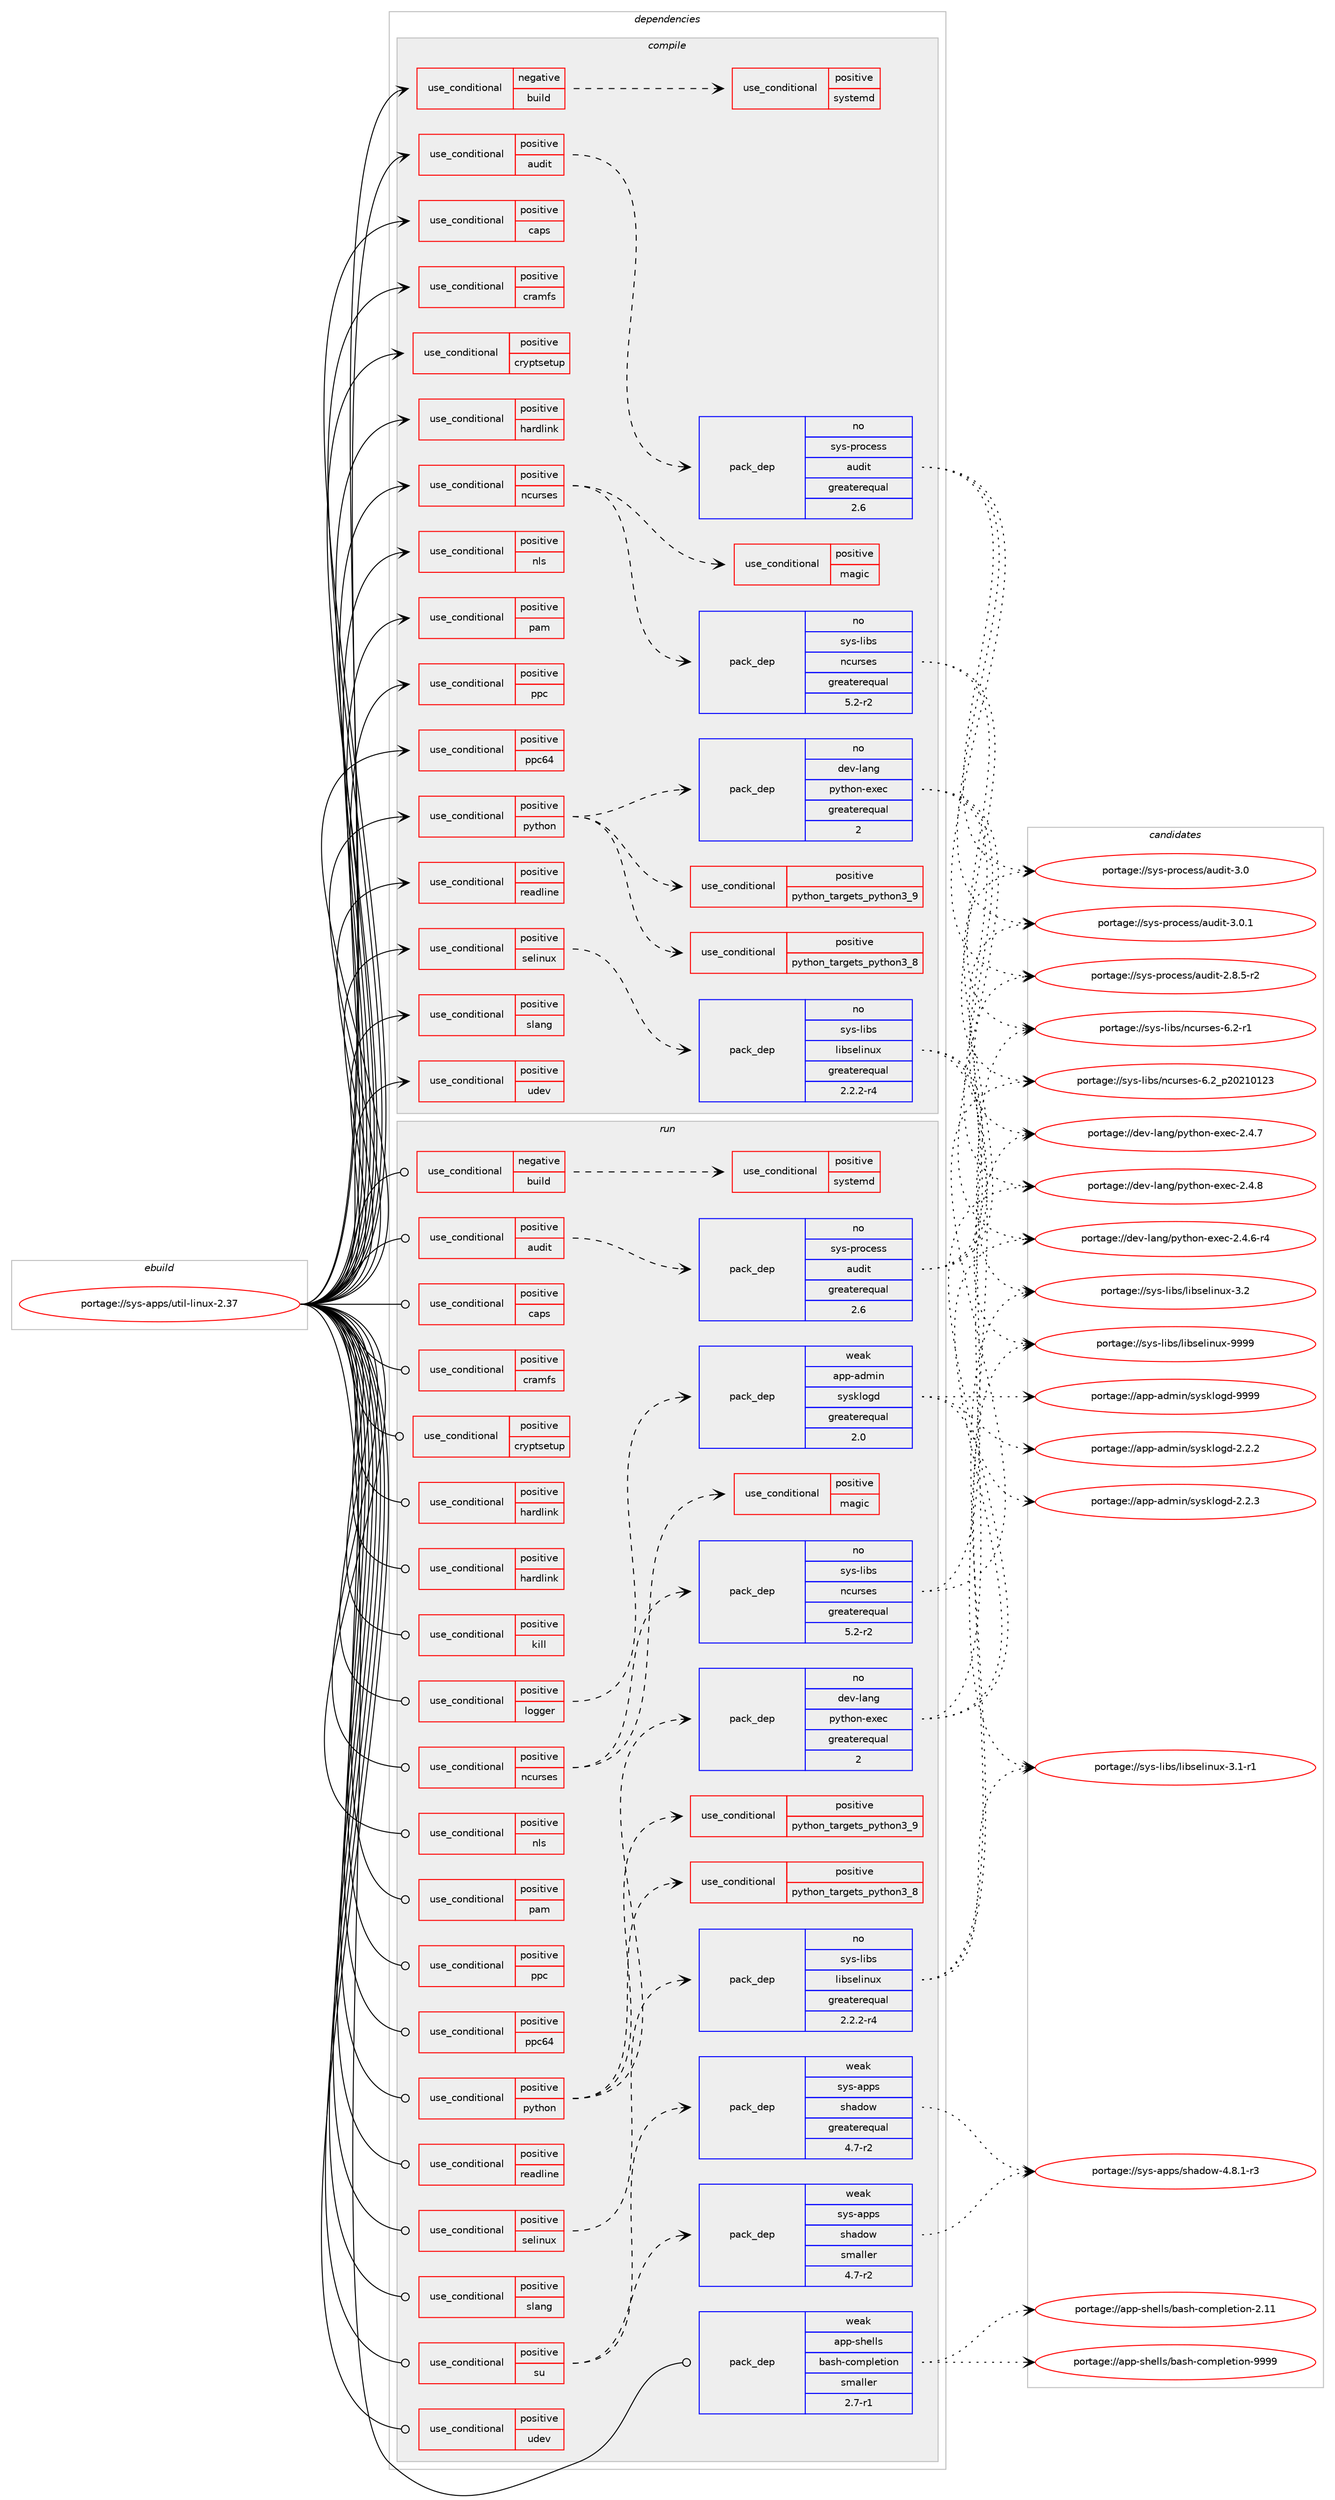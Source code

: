 digraph prolog {

# *************
# Graph options
# *************

newrank=true;
concentrate=true;
compound=true;
graph [rankdir=LR,fontname=Helvetica,fontsize=10,ranksep=1.5];#, ranksep=2.5, nodesep=0.2];
edge  [arrowhead=vee];
node  [fontname=Helvetica,fontsize=10];

# **********
# The ebuild
# **********

subgraph cluster_leftcol {
color=gray;
rank=same;
label=<<i>ebuild</i>>;
id [label="portage://sys-apps/util-linux-2.37", color=red, width=4, href="../sys-apps/util-linux-2.37.svg"];
}

# ****************
# The dependencies
# ****************

subgraph cluster_midcol {
color=gray;
label=<<i>dependencies</i>>;
subgraph cluster_compile {
fillcolor="#eeeeee";
style=filled;
label=<<i>compile</i>>;
subgraph cond157 {
dependency395 [label=<<TABLE BORDER="0" CELLBORDER="1" CELLSPACING="0" CELLPADDING="4"><TR><TD ROWSPAN="3" CELLPADDING="10">use_conditional</TD></TR><TR><TD>negative</TD></TR><TR><TD>build</TD></TR></TABLE>>, shape=none, color=red];
subgraph cond158 {
dependency396 [label=<<TABLE BORDER="0" CELLBORDER="1" CELLSPACING="0" CELLPADDING="4"><TR><TD ROWSPAN="3" CELLPADDING="10">use_conditional</TD></TR><TR><TD>positive</TD></TR><TR><TD>systemd</TD></TR></TABLE>>, shape=none, color=red];
# *** BEGIN UNKNOWN DEPENDENCY TYPE (TODO) ***
# dependency396 -> package_dependency(portage://sys-apps/util-linux-2.37,install,no,sys-apps,systemd,none,[,,],[],[])
# *** END UNKNOWN DEPENDENCY TYPE (TODO) ***

}
dependency395:e -> dependency396:w [weight=20,style="dashed",arrowhead="vee"];
}
id:e -> dependency395:w [weight=20,style="solid",arrowhead="vee"];
subgraph cond159 {
dependency397 [label=<<TABLE BORDER="0" CELLBORDER="1" CELLSPACING="0" CELLPADDING="4"><TR><TD ROWSPAN="3" CELLPADDING="10">use_conditional</TD></TR><TR><TD>positive</TD></TR><TR><TD>audit</TD></TR></TABLE>>, shape=none, color=red];
subgraph pack237 {
dependency398 [label=<<TABLE BORDER="0" CELLBORDER="1" CELLSPACING="0" CELLPADDING="4" WIDTH="220"><TR><TD ROWSPAN="6" CELLPADDING="30">pack_dep</TD></TR><TR><TD WIDTH="110">no</TD></TR><TR><TD>sys-process</TD></TR><TR><TD>audit</TD></TR><TR><TD>greaterequal</TD></TR><TR><TD>2.6</TD></TR></TABLE>>, shape=none, color=blue];
}
dependency397:e -> dependency398:w [weight=20,style="dashed",arrowhead="vee"];
}
id:e -> dependency397:w [weight=20,style="solid",arrowhead="vee"];
subgraph cond160 {
dependency399 [label=<<TABLE BORDER="0" CELLBORDER="1" CELLSPACING="0" CELLPADDING="4"><TR><TD ROWSPAN="3" CELLPADDING="10">use_conditional</TD></TR><TR><TD>positive</TD></TR><TR><TD>caps</TD></TR></TABLE>>, shape=none, color=red];
# *** BEGIN UNKNOWN DEPENDENCY TYPE (TODO) ***
# dependency399 -> package_dependency(portage://sys-apps/util-linux-2.37,install,no,sys-libs,libcap-ng,none,[,,],[],[])
# *** END UNKNOWN DEPENDENCY TYPE (TODO) ***

}
id:e -> dependency399:w [weight=20,style="solid",arrowhead="vee"];
subgraph cond161 {
dependency400 [label=<<TABLE BORDER="0" CELLBORDER="1" CELLSPACING="0" CELLPADDING="4"><TR><TD ROWSPAN="3" CELLPADDING="10">use_conditional</TD></TR><TR><TD>positive</TD></TR><TR><TD>cramfs</TD></TR></TABLE>>, shape=none, color=red];
# *** BEGIN UNKNOWN DEPENDENCY TYPE (TODO) ***
# dependency400 -> package_dependency(portage://sys-apps/util-linux-2.37,install,no,sys-libs,zlib,none,[,,],any_same_slot,[])
# *** END UNKNOWN DEPENDENCY TYPE (TODO) ***

}
id:e -> dependency400:w [weight=20,style="solid",arrowhead="vee"];
subgraph cond162 {
dependency401 [label=<<TABLE BORDER="0" CELLBORDER="1" CELLSPACING="0" CELLPADDING="4"><TR><TD ROWSPAN="3" CELLPADDING="10">use_conditional</TD></TR><TR><TD>positive</TD></TR><TR><TD>cryptsetup</TD></TR></TABLE>>, shape=none, color=red];
# *** BEGIN UNKNOWN DEPENDENCY TYPE (TODO) ***
# dependency401 -> package_dependency(portage://sys-apps/util-linux-2.37,install,no,sys-fs,cryptsetup,none,[,,],[],[])
# *** END UNKNOWN DEPENDENCY TYPE (TODO) ***

}
id:e -> dependency401:w [weight=20,style="solid",arrowhead="vee"];
subgraph cond163 {
dependency402 [label=<<TABLE BORDER="0" CELLBORDER="1" CELLSPACING="0" CELLPADDING="4"><TR><TD ROWSPAN="3" CELLPADDING="10">use_conditional</TD></TR><TR><TD>positive</TD></TR><TR><TD>hardlink</TD></TR></TABLE>>, shape=none, color=red];
# *** BEGIN UNKNOWN DEPENDENCY TYPE (TODO) ***
# dependency402 -> package_dependency(portage://sys-apps/util-linux-2.37,install,no,dev-libs,libpcre2,none,[,,],any_same_slot,[])
# *** END UNKNOWN DEPENDENCY TYPE (TODO) ***

}
id:e -> dependency402:w [weight=20,style="solid",arrowhead="vee"];
subgraph cond164 {
dependency403 [label=<<TABLE BORDER="0" CELLBORDER="1" CELLSPACING="0" CELLPADDING="4"><TR><TD ROWSPAN="3" CELLPADDING="10">use_conditional</TD></TR><TR><TD>positive</TD></TR><TR><TD>ncurses</TD></TR></TABLE>>, shape=none, color=red];
subgraph pack238 {
dependency404 [label=<<TABLE BORDER="0" CELLBORDER="1" CELLSPACING="0" CELLPADDING="4" WIDTH="220"><TR><TD ROWSPAN="6" CELLPADDING="30">pack_dep</TD></TR><TR><TD WIDTH="110">no</TD></TR><TR><TD>sys-libs</TD></TR><TR><TD>ncurses</TD></TR><TR><TD>greaterequal</TD></TR><TR><TD>5.2-r2</TD></TR></TABLE>>, shape=none, color=blue];
}
dependency403:e -> dependency404:w [weight=20,style="dashed",arrowhead="vee"];
subgraph cond165 {
dependency405 [label=<<TABLE BORDER="0" CELLBORDER="1" CELLSPACING="0" CELLPADDING="4"><TR><TD ROWSPAN="3" CELLPADDING="10">use_conditional</TD></TR><TR><TD>positive</TD></TR><TR><TD>magic</TD></TR></TABLE>>, shape=none, color=red];
# *** BEGIN UNKNOWN DEPENDENCY TYPE (TODO) ***
# dependency405 -> package_dependency(portage://sys-apps/util-linux-2.37,install,no,sys-apps,file,none,[,,],[slot(0),equal],[])
# *** END UNKNOWN DEPENDENCY TYPE (TODO) ***

}
dependency403:e -> dependency405:w [weight=20,style="dashed",arrowhead="vee"];
}
id:e -> dependency403:w [weight=20,style="solid",arrowhead="vee"];
subgraph cond166 {
dependency406 [label=<<TABLE BORDER="0" CELLBORDER="1" CELLSPACING="0" CELLPADDING="4"><TR><TD ROWSPAN="3" CELLPADDING="10">use_conditional</TD></TR><TR><TD>positive</TD></TR><TR><TD>nls</TD></TR></TABLE>>, shape=none, color=red];
# *** BEGIN UNKNOWN DEPENDENCY TYPE (TODO) ***
# dependency406 -> package_dependency(portage://sys-apps/util-linux-2.37,install,no,virtual,libintl,none,[,,],[],[use(optenable(abi_x86_32),negative),use(optenable(abi_x86_64),negative),use(optenable(abi_x86_x32),negative),use(optenable(abi_mips_n32),negative),use(optenable(abi_mips_n64),negative),use(optenable(abi_mips_o32),negative),use(optenable(abi_s390_32),negative),use(optenable(abi_s390_64),negative)])
# *** END UNKNOWN DEPENDENCY TYPE (TODO) ***

}
id:e -> dependency406:w [weight=20,style="solid",arrowhead="vee"];
subgraph cond167 {
dependency407 [label=<<TABLE BORDER="0" CELLBORDER="1" CELLSPACING="0" CELLPADDING="4"><TR><TD ROWSPAN="3" CELLPADDING="10">use_conditional</TD></TR><TR><TD>positive</TD></TR><TR><TD>pam</TD></TR></TABLE>>, shape=none, color=red];
# *** BEGIN UNKNOWN DEPENDENCY TYPE (TODO) ***
# dependency407 -> package_dependency(portage://sys-apps/util-linux-2.37,install,no,sys-libs,pam,none,[,,],[],[])
# *** END UNKNOWN DEPENDENCY TYPE (TODO) ***

}
id:e -> dependency407:w [weight=20,style="solid",arrowhead="vee"];
subgraph cond168 {
dependency408 [label=<<TABLE BORDER="0" CELLBORDER="1" CELLSPACING="0" CELLPADDING="4"><TR><TD ROWSPAN="3" CELLPADDING="10">use_conditional</TD></TR><TR><TD>positive</TD></TR><TR><TD>ppc</TD></TR></TABLE>>, shape=none, color=red];
# *** BEGIN UNKNOWN DEPENDENCY TYPE (TODO) ***
# dependency408 -> package_dependency(portage://sys-apps/util-linux-2.37,install,no,sys-libs,librtas,none,[,,],[],[])
# *** END UNKNOWN DEPENDENCY TYPE (TODO) ***

}
id:e -> dependency408:w [weight=20,style="solid",arrowhead="vee"];
subgraph cond169 {
dependency409 [label=<<TABLE BORDER="0" CELLBORDER="1" CELLSPACING="0" CELLPADDING="4"><TR><TD ROWSPAN="3" CELLPADDING="10">use_conditional</TD></TR><TR><TD>positive</TD></TR><TR><TD>ppc64</TD></TR></TABLE>>, shape=none, color=red];
# *** BEGIN UNKNOWN DEPENDENCY TYPE (TODO) ***
# dependency409 -> package_dependency(portage://sys-apps/util-linux-2.37,install,no,sys-libs,librtas,none,[,,],[],[])
# *** END UNKNOWN DEPENDENCY TYPE (TODO) ***

}
id:e -> dependency409:w [weight=20,style="solid",arrowhead="vee"];
subgraph cond170 {
dependency410 [label=<<TABLE BORDER="0" CELLBORDER="1" CELLSPACING="0" CELLPADDING="4"><TR><TD ROWSPAN="3" CELLPADDING="10">use_conditional</TD></TR><TR><TD>positive</TD></TR><TR><TD>python</TD></TR></TABLE>>, shape=none, color=red];
subgraph cond171 {
dependency411 [label=<<TABLE BORDER="0" CELLBORDER="1" CELLSPACING="0" CELLPADDING="4"><TR><TD ROWSPAN="3" CELLPADDING="10">use_conditional</TD></TR><TR><TD>positive</TD></TR><TR><TD>python_targets_python3_8</TD></TR></TABLE>>, shape=none, color=red];
# *** BEGIN UNKNOWN DEPENDENCY TYPE (TODO) ***
# dependency411 -> package_dependency(portage://sys-apps/util-linux-2.37,install,no,dev-lang,python,none,[,,],[slot(3.8)],[])
# *** END UNKNOWN DEPENDENCY TYPE (TODO) ***

}
dependency410:e -> dependency411:w [weight=20,style="dashed",arrowhead="vee"];
subgraph cond172 {
dependency412 [label=<<TABLE BORDER="0" CELLBORDER="1" CELLSPACING="0" CELLPADDING="4"><TR><TD ROWSPAN="3" CELLPADDING="10">use_conditional</TD></TR><TR><TD>positive</TD></TR><TR><TD>python_targets_python3_9</TD></TR></TABLE>>, shape=none, color=red];
# *** BEGIN UNKNOWN DEPENDENCY TYPE (TODO) ***
# dependency412 -> package_dependency(portage://sys-apps/util-linux-2.37,install,no,dev-lang,python,none,[,,],[slot(3.9)],[])
# *** END UNKNOWN DEPENDENCY TYPE (TODO) ***

}
dependency410:e -> dependency412:w [weight=20,style="dashed",arrowhead="vee"];
subgraph pack239 {
dependency413 [label=<<TABLE BORDER="0" CELLBORDER="1" CELLSPACING="0" CELLPADDING="4" WIDTH="220"><TR><TD ROWSPAN="6" CELLPADDING="30">pack_dep</TD></TR><TR><TD WIDTH="110">no</TD></TR><TR><TD>dev-lang</TD></TR><TR><TD>python-exec</TD></TR><TR><TD>greaterequal</TD></TR><TR><TD>2</TD></TR></TABLE>>, shape=none, color=blue];
}
dependency410:e -> dependency413:w [weight=20,style="dashed",arrowhead="vee"];
}
id:e -> dependency410:w [weight=20,style="solid",arrowhead="vee"];
subgraph cond173 {
dependency414 [label=<<TABLE BORDER="0" CELLBORDER="1" CELLSPACING="0" CELLPADDING="4"><TR><TD ROWSPAN="3" CELLPADDING="10">use_conditional</TD></TR><TR><TD>positive</TD></TR><TR><TD>readline</TD></TR></TABLE>>, shape=none, color=red];
# *** BEGIN UNKNOWN DEPENDENCY TYPE (TODO) ***
# dependency414 -> package_dependency(portage://sys-apps/util-linux-2.37,install,no,sys-libs,readline,none,[,,],[slot(0),equal],[])
# *** END UNKNOWN DEPENDENCY TYPE (TODO) ***

}
id:e -> dependency414:w [weight=20,style="solid",arrowhead="vee"];
subgraph cond174 {
dependency415 [label=<<TABLE BORDER="0" CELLBORDER="1" CELLSPACING="0" CELLPADDING="4"><TR><TD ROWSPAN="3" CELLPADDING="10">use_conditional</TD></TR><TR><TD>positive</TD></TR><TR><TD>selinux</TD></TR></TABLE>>, shape=none, color=red];
subgraph pack240 {
dependency416 [label=<<TABLE BORDER="0" CELLBORDER="1" CELLSPACING="0" CELLPADDING="4" WIDTH="220"><TR><TD ROWSPAN="6" CELLPADDING="30">pack_dep</TD></TR><TR><TD WIDTH="110">no</TD></TR><TR><TD>sys-libs</TD></TR><TR><TD>libselinux</TD></TR><TR><TD>greaterequal</TD></TR><TR><TD>2.2.2-r4</TD></TR></TABLE>>, shape=none, color=blue];
}
dependency415:e -> dependency416:w [weight=20,style="dashed",arrowhead="vee"];
}
id:e -> dependency415:w [weight=20,style="solid",arrowhead="vee"];
subgraph cond175 {
dependency417 [label=<<TABLE BORDER="0" CELLBORDER="1" CELLSPACING="0" CELLPADDING="4"><TR><TD ROWSPAN="3" CELLPADDING="10">use_conditional</TD></TR><TR><TD>positive</TD></TR><TR><TD>slang</TD></TR></TABLE>>, shape=none, color=red];
# *** BEGIN UNKNOWN DEPENDENCY TYPE (TODO) ***
# dependency417 -> package_dependency(portage://sys-apps/util-linux-2.37,install,no,sys-libs,slang,none,[,,],[],[])
# *** END UNKNOWN DEPENDENCY TYPE (TODO) ***

}
id:e -> dependency417:w [weight=20,style="solid",arrowhead="vee"];
subgraph cond176 {
dependency418 [label=<<TABLE BORDER="0" CELLBORDER="1" CELLSPACING="0" CELLPADDING="4"><TR><TD ROWSPAN="3" CELLPADDING="10">use_conditional</TD></TR><TR><TD>positive</TD></TR><TR><TD>udev</TD></TR></TABLE>>, shape=none, color=red];
# *** BEGIN UNKNOWN DEPENDENCY TYPE (TODO) ***
# dependency418 -> package_dependency(portage://sys-apps/util-linux-2.37,install,no,virtual,libudev,none,[,,],any_same_slot,[])
# *** END UNKNOWN DEPENDENCY TYPE (TODO) ***

}
id:e -> dependency418:w [weight=20,style="solid",arrowhead="vee"];
# *** BEGIN UNKNOWN DEPENDENCY TYPE (TODO) ***
# id -> package_dependency(portage://sys-apps/util-linux-2.37,install,no,virtual,libcrypt,none,[,,],any_same_slot,[])
# *** END UNKNOWN DEPENDENCY TYPE (TODO) ***

# *** BEGIN UNKNOWN DEPENDENCY TYPE (TODO) ***
# id -> package_dependency(portage://sys-apps/util-linux-2.37,install,no,virtual,os-headers,none,[,,],[],[])
# *** END UNKNOWN DEPENDENCY TYPE (TODO) ***

}
subgraph cluster_compileandrun {
fillcolor="#eeeeee";
style=filled;
label=<<i>compile and run</i>>;
}
subgraph cluster_run {
fillcolor="#eeeeee";
style=filled;
label=<<i>run</i>>;
subgraph cond177 {
dependency419 [label=<<TABLE BORDER="0" CELLBORDER="1" CELLSPACING="0" CELLPADDING="4"><TR><TD ROWSPAN="3" CELLPADDING="10">use_conditional</TD></TR><TR><TD>negative</TD></TR><TR><TD>build</TD></TR></TABLE>>, shape=none, color=red];
subgraph cond178 {
dependency420 [label=<<TABLE BORDER="0" CELLBORDER="1" CELLSPACING="0" CELLPADDING="4"><TR><TD ROWSPAN="3" CELLPADDING="10">use_conditional</TD></TR><TR><TD>positive</TD></TR><TR><TD>systemd</TD></TR></TABLE>>, shape=none, color=red];
# *** BEGIN UNKNOWN DEPENDENCY TYPE (TODO) ***
# dependency420 -> package_dependency(portage://sys-apps/util-linux-2.37,run,no,sys-apps,systemd,none,[,,],[],[])
# *** END UNKNOWN DEPENDENCY TYPE (TODO) ***

}
dependency419:e -> dependency420:w [weight=20,style="dashed",arrowhead="vee"];
}
id:e -> dependency419:w [weight=20,style="solid",arrowhead="odot"];
subgraph cond179 {
dependency421 [label=<<TABLE BORDER="0" CELLBORDER="1" CELLSPACING="0" CELLPADDING="4"><TR><TD ROWSPAN="3" CELLPADDING="10">use_conditional</TD></TR><TR><TD>positive</TD></TR><TR><TD>audit</TD></TR></TABLE>>, shape=none, color=red];
subgraph pack241 {
dependency422 [label=<<TABLE BORDER="0" CELLBORDER="1" CELLSPACING="0" CELLPADDING="4" WIDTH="220"><TR><TD ROWSPAN="6" CELLPADDING="30">pack_dep</TD></TR><TR><TD WIDTH="110">no</TD></TR><TR><TD>sys-process</TD></TR><TR><TD>audit</TD></TR><TR><TD>greaterequal</TD></TR><TR><TD>2.6</TD></TR></TABLE>>, shape=none, color=blue];
}
dependency421:e -> dependency422:w [weight=20,style="dashed",arrowhead="vee"];
}
id:e -> dependency421:w [weight=20,style="solid",arrowhead="odot"];
subgraph cond180 {
dependency423 [label=<<TABLE BORDER="0" CELLBORDER="1" CELLSPACING="0" CELLPADDING="4"><TR><TD ROWSPAN="3" CELLPADDING="10">use_conditional</TD></TR><TR><TD>positive</TD></TR><TR><TD>caps</TD></TR></TABLE>>, shape=none, color=red];
# *** BEGIN UNKNOWN DEPENDENCY TYPE (TODO) ***
# dependency423 -> package_dependency(portage://sys-apps/util-linux-2.37,run,no,sys-libs,libcap-ng,none,[,,],[],[])
# *** END UNKNOWN DEPENDENCY TYPE (TODO) ***

}
id:e -> dependency423:w [weight=20,style="solid",arrowhead="odot"];
subgraph cond181 {
dependency424 [label=<<TABLE BORDER="0" CELLBORDER="1" CELLSPACING="0" CELLPADDING="4"><TR><TD ROWSPAN="3" CELLPADDING="10">use_conditional</TD></TR><TR><TD>positive</TD></TR><TR><TD>cramfs</TD></TR></TABLE>>, shape=none, color=red];
# *** BEGIN UNKNOWN DEPENDENCY TYPE (TODO) ***
# dependency424 -> package_dependency(portage://sys-apps/util-linux-2.37,run,no,sys-libs,zlib,none,[,,],any_same_slot,[])
# *** END UNKNOWN DEPENDENCY TYPE (TODO) ***

}
id:e -> dependency424:w [weight=20,style="solid",arrowhead="odot"];
subgraph cond182 {
dependency425 [label=<<TABLE BORDER="0" CELLBORDER="1" CELLSPACING="0" CELLPADDING="4"><TR><TD ROWSPAN="3" CELLPADDING="10">use_conditional</TD></TR><TR><TD>positive</TD></TR><TR><TD>cryptsetup</TD></TR></TABLE>>, shape=none, color=red];
# *** BEGIN UNKNOWN DEPENDENCY TYPE (TODO) ***
# dependency425 -> package_dependency(portage://sys-apps/util-linux-2.37,run,no,sys-fs,cryptsetup,none,[,,],[],[])
# *** END UNKNOWN DEPENDENCY TYPE (TODO) ***

}
id:e -> dependency425:w [weight=20,style="solid",arrowhead="odot"];
subgraph cond183 {
dependency426 [label=<<TABLE BORDER="0" CELLBORDER="1" CELLSPACING="0" CELLPADDING="4"><TR><TD ROWSPAN="3" CELLPADDING="10">use_conditional</TD></TR><TR><TD>positive</TD></TR><TR><TD>hardlink</TD></TR></TABLE>>, shape=none, color=red];
# *** BEGIN UNKNOWN DEPENDENCY TYPE (TODO) ***
# dependency426 -> package_dependency(portage://sys-apps/util-linux-2.37,run,no,dev-libs,libpcre2,none,[,,],any_same_slot,[])
# *** END UNKNOWN DEPENDENCY TYPE (TODO) ***

}
id:e -> dependency426:w [weight=20,style="solid",arrowhead="odot"];
subgraph cond184 {
dependency427 [label=<<TABLE BORDER="0" CELLBORDER="1" CELLSPACING="0" CELLPADDING="4"><TR><TD ROWSPAN="3" CELLPADDING="10">use_conditional</TD></TR><TR><TD>positive</TD></TR><TR><TD>hardlink</TD></TR></TABLE>>, shape=none, color=red];
# *** BEGIN UNKNOWN DEPENDENCY TYPE (TODO) ***
# dependency427 -> package_dependency(portage://sys-apps/util-linux-2.37,run,weak,app-arch,hardlink,none,[,,],[],[])
# *** END UNKNOWN DEPENDENCY TYPE (TODO) ***

}
id:e -> dependency427:w [weight=20,style="solid",arrowhead="odot"];
subgraph cond185 {
dependency428 [label=<<TABLE BORDER="0" CELLBORDER="1" CELLSPACING="0" CELLPADDING="4"><TR><TD ROWSPAN="3" CELLPADDING="10">use_conditional</TD></TR><TR><TD>positive</TD></TR><TR><TD>kill</TD></TR></TABLE>>, shape=none, color=red];
# *** BEGIN UNKNOWN DEPENDENCY TYPE (TODO) ***
# dependency428 -> package_dependency(portage://sys-apps/util-linux-2.37,run,weak,sys-apps,coreutils,none,[,,],[],[use(enable(kill),none)])
# *** END UNKNOWN DEPENDENCY TYPE (TODO) ***

# *** BEGIN UNKNOWN DEPENDENCY TYPE (TODO) ***
# dependency428 -> package_dependency(portage://sys-apps/util-linux-2.37,run,weak,sys-process,procps,none,[,,],[],[use(enable(kill),none)])
# *** END UNKNOWN DEPENDENCY TYPE (TODO) ***

}
id:e -> dependency428:w [weight=20,style="solid",arrowhead="odot"];
subgraph cond186 {
dependency429 [label=<<TABLE BORDER="0" CELLBORDER="1" CELLSPACING="0" CELLPADDING="4"><TR><TD ROWSPAN="3" CELLPADDING="10">use_conditional</TD></TR><TR><TD>positive</TD></TR><TR><TD>logger</TD></TR></TABLE>>, shape=none, color=red];
subgraph pack242 {
dependency430 [label=<<TABLE BORDER="0" CELLBORDER="1" CELLSPACING="0" CELLPADDING="4" WIDTH="220"><TR><TD ROWSPAN="6" CELLPADDING="30">pack_dep</TD></TR><TR><TD WIDTH="110">weak</TD></TR><TR><TD>app-admin</TD></TR><TR><TD>sysklogd</TD></TR><TR><TD>greaterequal</TD></TR><TR><TD>2.0</TD></TR></TABLE>>, shape=none, color=blue];
}
dependency429:e -> dependency430:w [weight=20,style="dashed",arrowhead="vee"];
}
id:e -> dependency429:w [weight=20,style="solid",arrowhead="odot"];
subgraph cond187 {
dependency431 [label=<<TABLE BORDER="0" CELLBORDER="1" CELLSPACING="0" CELLPADDING="4"><TR><TD ROWSPAN="3" CELLPADDING="10">use_conditional</TD></TR><TR><TD>positive</TD></TR><TR><TD>ncurses</TD></TR></TABLE>>, shape=none, color=red];
subgraph pack243 {
dependency432 [label=<<TABLE BORDER="0" CELLBORDER="1" CELLSPACING="0" CELLPADDING="4" WIDTH="220"><TR><TD ROWSPAN="6" CELLPADDING="30">pack_dep</TD></TR><TR><TD WIDTH="110">no</TD></TR><TR><TD>sys-libs</TD></TR><TR><TD>ncurses</TD></TR><TR><TD>greaterequal</TD></TR><TR><TD>5.2-r2</TD></TR></TABLE>>, shape=none, color=blue];
}
dependency431:e -> dependency432:w [weight=20,style="dashed",arrowhead="vee"];
subgraph cond188 {
dependency433 [label=<<TABLE BORDER="0" CELLBORDER="1" CELLSPACING="0" CELLPADDING="4"><TR><TD ROWSPAN="3" CELLPADDING="10">use_conditional</TD></TR><TR><TD>positive</TD></TR><TR><TD>magic</TD></TR></TABLE>>, shape=none, color=red];
# *** BEGIN UNKNOWN DEPENDENCY TYPE (TODO) ***
# dependency433 -> package_dependency(portage://sys-apps/util-linux-2.37,run,no,sys-apps,file,none,[,,],[slot(0),equal],[])
# *** END UNKNOWN DEPENDENCY TYPE (TODO) ***

}
dependency431:e -> dependency433:w [weight=20,style="dashed",arrowhead="vee"];
}
id:e -> dependency431:w [weight=20,style="solid",arrowhead="odot"];
subgraph cond189 {
dependency434 [label=<<TABLE BORDER="0" CELLBORDER="1" CELLSPACING="0" CELLPADDING="4"><TR><TD ROWSPAN="3" CELLPADDING="10">use_conditional</TD></TR><TR><TD>positive</TD></TR><TR><TD>nls</TD></TR></TABLE>>, shape=none, color=red];
# *** BEGIN UNKNOWN DEPENDENCY TYPE (TODO) ***
# dependency434 -> package_dependency(portage://sys-apps/util-linux-2.37,run,no,virtual,libintl,none,[,,],[],[use(optenable(abi_x86_32),negative),use(optenable(abi_x86_64),negative),use(optenable(abi_x86_x32),negative),use(optenable(abi_mips_n32),negative),use(optenable(abi_mips_n64),negative),use(optenable(abi_mips_o32),negative),use(optenable(abi_s390_32),negative),use(optenable(abi_s390_64),negative)])
# *** END UNKNOWN DEPENDENCY TYPE (TODO) ***

}
id:e -> dependency434:w [weight=20,style="solid",arrowhead="odot"];
subgraph cond190 {
dependency435 [label=<<TABLE BORDER="0" CELLBORDER="1" CELLSPACING="0" CELLPADDING="4"><TR><TD ROWSPAN="3" CELLPADDING="10">use_conditional</TD></TR><TR><TD>positive</TD></TR><TR><TD>pam</TD></TR></TABLE>>, shape=none, color=red];
# *** BEGIN UNKNOWN DEPENDENCY TYPE (TODO) ***
# dependency435 -> package_dependency(portage://sys-apps/util-linux-2.37,run,no,sys-libs,pam,none,[,,],[],[])
# *** END UNKNOWN DEPENDENCY TYPE (TODO) ***

}
id:e -> dependency435:w [weight=20,style="solid",arrowhead="odot"];
subgraph cond191 {
dependency436 [label=<<TABLE BORDER="0" CELLBORDER="1" CELLSPACING="0" CELLPADDING="4"><TR><TD ROWSPAN="3" CELLPADDING="10">use_conditional</TD></TR><TR><TD>positive</TD></TR><TR><TD>ppc</TD></TR></TABLE>>, shape=none, color=red];
# *** BEGIN UNKNOWN DEPENDENCY TYPE (TODO) ***
# dependency436 -> package_dependency(portage://sys-apps/util-linux-2.37,run,no,sys-libs,librtas,none,[,,],[],[])
# *** END UNKNOWN DEPENDENCY TYPE (TODO) ***

}
id:e -> dependency436:w [weight=20,style="solid",arrowhead="odot"];
subgraph cond192 {
dependency437 [label=<<TABLE BORDER="0" CELLBORDER="1" CELLSPACING="0" CELLPADDING="4"><TR><TD ROWSPAN="3" CELLPADDING="10">use_conditional</TD></TR><TR><TD>positive</TD></TR><TR><TD>ppc64</TD></TR></TABLE>>, shape=none, color=red];
# *** BEGIN UNKNOWN DEPENDENCY TYPE (TODO) ***
# dependency437 -> package_dependency(portage://sys-apps/util-linux-2.37,run,no,sys-libs,librtas,none,[,,],[],[])
# *** END UNKNOWN DEPENDENCY TYPE (TODO) ***

}
id:e -> dependency437:w [weight=20,style="solid",arrowhead="odot"];
subgraph cond193 {
dependency438 [label=<<TABLE BORDER="0" CELLBORDER="1" CELLSPACING="0" CELLPADDING="4"><TR><TD ROWSPAN="3" CELLPADDING="10">use_conditional</TD></TR><TR><TD>positive</TD></TR><TR><TD>python</TD></TR></TABLE>>, shape=none, color=red];
subgraph cond194 {
dependency439 [label=<<TABLE BORDER="0" CELLBORDER="1" CELLSPACING="0" CELLPADDING="4"><TR><TD ROWSPAN="3" CELLPADDING="10">use_conditional</TD></TR><TR><TD>positive</TD></TR><TR><TD>python_targets_python3_8</TD></TR></TABLE>>, shape=none, color=red];
# *** BEGIN UNKNOWN DEPENDENCY TYPE (TODO) ***
# dependency439 -> package_dependency(portage://sys-apps/util-linux-2.37,run,no,dev-lang,python,none,[,,],[slot(3.8)],[])
# *** END UNKNOWN DEPENDENCY TYPE (TODO) ***

}
dependency438:e -> dependency439:w [weight=20,style="dashed",arrowhead="vee"];
subgraph cond195 {
dependency440 [label=<<TABLE BORDER="0" CELLBORDER="1" CELLSPACING="0" CELLPADDING="4"><TR><TD ROWSPAN="3" CELLPADDING="10">use_conditional</TD></TR><TR><TD>positive</TD></TR><TR><TD>python_targets_python3_9</TD></TR></TABLE>>, shape=none, color=red];
# *** BEGIN UNKNOWN DEPENDENCY TYPE (TODO) ***
# dependency440 -> package_dependency(portage://sys-apps/util-linux-2.37,run,no,dev-lang,python,none,[,,],[slot(3.9)],[])
# *** END UNKNOWN DEPENDENCY TYPE (TODO) ***

}
dependency438:e -> dependency440:w [weight=20,style="dashed",arrowhead="vee"];
subgraph pack244 {
dependency441 [label=<<TABLE BORDER="0" CELLBORDER="1" CELLSPACING="0" CELLPADDING="4" WIDTH="220"><TR><TD ROWSPAN="6" CELLPADDING="30">pack_dep</TD></TR><TR><TD WIDTH="110">no</TD></TR><TR><TD>dev-lang</TD></TR><TR><TD>python-exec</TD></TR><TR><TD>greaterequal</TD></TR><TR><TD>2</TD></TR></TABLE>>, shape=none, color=blue];
}
dependency438:e -> dependency441:w [weight=20,style="dashed",arrowhead="vee"];
}
id:e -> dependency438:w [weight=20,style="solid",arrowhead="odot"];
subgraph cond196 {
dependency442 [label=<<TABLE BORDER="0" CELLBORDER="1" CELLSPACING="0" CELLPADDING="4"><TR><TD ROWSPAN="3" CELLPADDING="10">use_conditional</TD></TR><TR><TD>positive</TD></TR><TR><TD>readline</TD></TR></TABLE>>, shape=none, color=red];
# *** BEGIN UNKNOWN DEPENDENCY TYPE (TODO) ***
# dependency442 -> package_dependency(portage://sys-apps/util-linux-2.37,run,no,sys-libs,readline,none,[,,],[slot(0),equal],[])
# *** END UNKNOWN DEPENDENCY TYPE (TODO) ***

}
id:e -> dependency442:w [weight=20,style="solid",arrowhead="odot"];
subgraph cond197 {
dependency443 [label=<<TABLE BORDER="0" CELLBORDER="1" CELLSPACING="0" CELLPADDING="4"><TR><TD ROWSPAN="3" CELLPADDING="10">use_conditional</TD></TR><TR><TD>positive</TD></TR><TR><TD>selinux</TD></TR></TABLE>>, shape=none, color=red];
subgraph pack245 {
dependency444 [label=<<TABLE BORDER="0" CELLBORDER="1" CELLSPACING="0" CELLPADDING="4" WIDTH="220"><TR><TD ROWSPAN="6" CELLPADDING="30">pack_dep</TD></TR><TR><TD WIDTH="110">no</TD></TR><TR><TD>sys-libs</TD></TR><TR><TD>libselinux</TD></TR><TR><TD>greaterequal</TD></TR><TR><TD>2.2.2-r4</TD></TR></TABLE>>, shape=none, color=blue];
}
dependency443:e -> dependency444:w [weight=20,style="dashed",arrowhead="vee"];
}
id:e -> dependency443:w [weight=20,style="solid",arrowhead="odot"];
subgraph cond198 {
dependency445 [label=<<TABLE BORDER="0" CELLBORDER="1" CELLSPACING="0" CELLPADDING="4"><TR><TD ROWSPAN="3" CELLPADDING="10">use_conditional</TD></TR><TR><TD>positive</TD></TR><TR><TD>slang</TD></TR></TABLE>>, shape=none, color=red];
# *** BEGIN UNKNOWN DEPENDENCY TYPE (TODO) ***
# dependency445 -> package_dependency(portage://sys-apps/util-linux-2.37,run,no,sys-libs,slang,none,[,,],[],[])
# *** END UNKNOWN DEPENDENCY TYPE (TODO) ***

}
id:e -> dependency445:w [weight=20,style="solid",arrowhead="odot"];
subgraph cond199 {
dependency446 [label=<<TABLE BORDER="0" CELLBORDER="1" CELLSPACING="0" CELLPADDING="4"><TR><TD ROWSPAN="3" CELLPADDING="10">use_conditional</TD></TR><TR><TD>positive</TD></TR><TR><TD>su</TD></TR></TABLE>>, shape=none, color=red];
subgraph pack246 {
dependency447 [label=<<TABLE BORDER="0" CELLBORDER="1" CELLSPACING="0" CELLPADDING="4" WIDTH="220"><TR><TD ROWSPAN="6" CELLPADDING="30">pack_dep</TD></TR><TR><TD WIDTH="110">weak</TD></TR><TR><TD>sys-apps</TD></TR><TR><TD>shadow</TD></TR><TR><TD>smaller</TD></TR><TR><TD>4.7-r2</TD></TR></TABLE>>, shape=none, color=blue];
}
dependency446:e -> dependency447:w [weight=20,style="dashed",arrowhead="vee"];
subgraph pack247 {
dependency448 [label=<<TABLE BORDER="0" CELLBORDER="1" CELLSPACING="0" CELLPADDING="4" WIDTH="220"><TR><TD ROWSPAN="6" CELLPADDING="30">pack_dep</TD></TR><TR><TD WIDTH="110">weak</TD></TR><TR><TD>sys-apps</TD></TR><TR><TD>shadow</TD></TR><TR><TD>greaterequal</TD></TR><TR><TD>4.7-r2</TD></TR></TABLE>>, shape=none, color=blue];
}
dependency446:e -> dependency448:w [weight=20,style="dashed",arrowhead="vee"];
}
id:e -> dependency446:w [weight=20,style="solid",arrowhead="odot"];
subgraph cond200 {
dependency449 [label=<<TABLE BORDER="0" CELLBORDER="1" CELLSPACING="0" CELLPADDING="4"><TR><TD ROWSPAN="3" CELLPADDING="10">use_conditional</TD></TR><TR><TD>positive</TD></TR><TR><TD>udev</TD></TR></TABLE>>, shape=none, color=red];
# *** BEGIN UNKNOWN DEPENDENCY TYPE (TODO) ***
# dependency449 -> package_dependency(portage://sys-apps/util-linux-2.37,run,no,virtual,libudev,none,[,,],any_same_slot,[])
# *** END UNKNOWN DEPENDENCY TYPE (TODO) ***

}
id:e -> dependency449:w [weight=20,style="solid",arrowhead="odot"];
# *** BEGIN UNKNOWN DEPENDENCY TYPE (TODO) ***
# id -> package_dependency(portage://sys-apps/util-linux-2.37,run,no,virtual,libcrypt,none,[,,],any_same_slot,[])
# *** END UNKNOWN DEPENDENCY TYPE (TODO) ***

subgraph pack248 {
dependency450 [label=<<TABLE BORDER="0" CELLBORDER="1" CELLSPACING="0" CELLPADDING="4" WIDTH="220"><TR><TD ROWSPAN="6" CELLPADDING="30">pack_dep</TD></TR><TR><TD WIDTH="110">weak</TD></TR><TR><TD>app-shells</TD></TR><TR><TD>bash-completion</TD></TR><TR><TD>smaller</TD></TR><TR><TD>2.7-r1</TD></TR></TABLE>>, shape=none, color=blue];
}
id:e -> dependency450:w [weight=20,style="solid",arrowhead="odot"];
# *** BEGIN UNKNOWN DEPENDENCY TYPE (TODO) ***
# id -> package_dependency(portage://sys-apps/util-linux-2.37,run,weak,net-wireless,rfkill,none,[,,],[],[])
# *** END UNKNOWN DEPENDENCY TYPE (TODO) ***

}
}

# **************
# The candidates
# **************

subgraph cluster_choices {
rank=same;
color=gray;
label=<<i>candidates</i>>;

subgraph choice237 {
color=black;
nodesep=1;
choice115121115451121141119910111511547971171001051164550465646534511450 [label="portage://sys-process/audit-2.8.5-r2", color=red, width=4,href="../sys-process/audit-2.8.5-r2.svg"];
choice1151211154511211411199101115115479711710010511645514648 [label="portage://sys-process/audit-3.0", color=red, width=4,href="../sys-process/audit-3.0.svg"];
choice11512111545112114111991011151154797117100105116455146484649 [label="portage://sys-process/audit-3.0.1", color=red, width=4,href="../sys-process/audit-3.0.1.svg"];
dependency398:e -> choice115121115451121141119910111511547971171001051164550465646534511450:w [style=dotted,weight="100"];
dependency398:e -> choice1151211154511211411199101115115479711710010511645514648:w [style=dotted,weight="100"];
dependency398:e -> choice11512111545112114111991011151154797117100105116455146484649:w [style=dotted,weight="100"];
}
subgraph choice238 {
color=black;
nodesep=1;
choice11512111545108105981154711099117114115101115455446504511449 [label="portage://sys-libs/ncurses-6.2-r1", color=red, width=4,href="../sys-libs/ncurses-6.2-r1.svg"];
choice1151211154510810598115471109911711411510111545544650951125048504948495051 [label="portage://sys-libs/ncurses-6.2_p20210123", color=red, width=4,href="../sys-libs/ncurses-6.2_p20210123.svg"];
dependency404:e -> choice11512111545108105981154711099117114115101115455446504511449:w [style=dotted,weight="100"];
dependency404:e -> choice1151211154510810598115471109911711411510111545544650951125048504948495051:w [style=dotted,weight="100"];
}
subgraph choice239 {
color=black;
nodesep=1;
choice10010111845108971101034711212111610411111045101120101994550465246544511452 [label="portage://dev-lang/python-exec-2.4.6-r4", color=red, width=4,href="../dev-lang/python-exec-2.4.6-r4.svg"];
choice1001011184510897110103471121211161041111104510112010199455046524655 [label="portage://dev-lang/python-exec-2.4.7", color=red, width=4,href="../dev-lang/python-exec-2.4.7.svg"];
choice1001011184510897110103471121211161041111104510112010199455046524656 [label="portage://dev-lang/python-exec-2.4.8", color=red, width=4,href="../dev-lang/python-exec-2.4.8.svg"];
dependency413:e -> choice10010111845108971101034711212111610411111045101120101994550465246544511452:w [style=dotted,weight="100"];
dependency413:e -> choice1001011184510897110103471121211161041111104510112010199455046524655:w [style=dotted,weight="100"];
dependency413:e -> choice1001011184510897110103471121211161041111104510112010199455046524656:w [style=dotted,weight="100"];
}
subgraph choice240 {
color=black;
nodesep=1;
choice11512111545108105981154710810598115101108105110117120455146494511449 [label="portage://sys-libs/libselinux-3.1-r1", color=red, width=4,href="../sys-libs/libselinux-3.1-r1.svg"];
choice1151211154510810598115471081059811510110810511011712045514650 [label="portage://sys-libs/libselinux-3.2", color=red, width=4,href="../sys-libs/libselinux-3.2.svg"];
choice115121115451081059811547108105981151011081051101171204557575757 [label="portage://sys-libs/libselinux-9999", color=red, width=4,href="../sys-libs/libselinux-9999.svg"];
dependency416:e -> choice11512111545108105981154710810598115101108105110117120455146494511449:w [style=dotted,weight="100"];
dependency416:e -> choice1151211154510810598115471081059811510110810511011712045514650:w [style=dotted,weight="100"];
dependency416:e -> choice115121115451081059811547108105981151011081051101171204557575757:w [style=dotted,weight="100"];
}
subgraph choice241 {
color=black;
nodesep=1;
choice115121115451121141119910111511547971171001051164550465646534511450 [label="portage://sys-process/audit-2.8.5-r2", color=red, width=4,href="../sys-process/audit-2.8.5-r2.svg"];
choice1151211154511211411199101115115479711710010511645514648 [label="portage://sys-process/audit-3.0", color=red, width=4,href="../sys-process/audit-3.0.svg"];
choice11512111545112114111991011151154797117100105116455146484649 [label="portage://sys-process/audit-3.0.1", color=red, width=4,href="../sys-process/audit-3.0.1.svg"];
dependency422:e -> choice115121115451121141119910111511547971171001051164550465646534511450:w [style=dotted,weight="100"];
dependency422:e -> choice1151211154511211411199101115115479711710010511645514648:w [style=dotted,weight="100"];
dependency422:e -> choice11512111545112114111991011151154797117100105116455146484649:w [style=dotted,weight="100"];
}
subgraph choice242 {
color=black;
nodesep=1;
choice97112112459710010910511047115121115107108111103100455046504650 [label="portage://app-admin/sysklogd-2.2.2", color=red, width=4,href="../app-admin/sysklogd-2.2.2.svg"];
choice97112112459710010910511047115121115107108111103100455046504651 [label="portage://app-admin/sysklogd-2.2.3", color=red, width=4,href="../app-admin/sysklogd-2.2.3.svg"];
choice971121124597100109105110471151211151071081111031004557575757 [label="portage://app-admin/sysklogd-9999", color=red, width=4,href="../app-admin/sysklogd-9999.svg"];
dependency430:e -> choice97112112459710010910511047115121115107108111103100455046504650:w [style=dotted,weight="100"];
dependency430:e -> choice97112112459710010910511047115121115107108111103100455046504651:w [style=dotted,weight="100"];
dependency430:e -> choice971121124597100109105110471151211151071081111031004557575757:w [style=dotted,weight="100"];
}
subgraph choice243 {
color=black;
nodesep=1;
choice11512111545108105981154711099117114115101115455446504511449 [label="portage://sys-libs/ncurses-6.2-r1", color=red, width=4,href="../sys-libs/ncurses-6.2-r1.svg"];
choice1151211154510810598115471109911711411510111545544650951125048504948495051 [label="portage://sys-libs/ncurses-6.2_p20210123", color=red, width=4,href="../sys-libs/ncurses-6.2_p20210123.svg"];
dependency432:e -> choice11512111545108105981154711099117114115101115455446504511449:w [style=dotted,weight="100"];
dependency432:e -> choice1151211154510810598115471109911711411510111545544650951125048504948495051:w [style=dotted,weight="100"];
}
subgraph choice244 {
color=black;
nodesep=1;
choice10010111845108971101034711212111610411111045101120101994550465246544511452 [label="portage://dev-lang/python-exec-2.4.6-r4", color=red, width=4,href="../dev-lang/python-exec-2.4.6-r4.svg"];
choice1001011184510897110103471121211161041111104510112010199455046524655 [label="portage://dev-lang/python-exec-2.4.7", color=red, width=4,href="../dev-lang/python-exec-2.4.7.svg"];
choice1001011184510897110103471121211161041111104510112010199455046524656 [label="portage://dev-lang/python-exec-2.4.8", color=red, width=4,href="../dev-lang/python-exec-2.4.8.svg"];
dependency441:e -> choice10010111845108971101034711212111610411111045101120101994550465246544511452:w [style=dotted,weight="100"];
dependency441:e -> choice1001011184510897110103471121211161041111104510112010199455046524655:w [style=dotted,weight="100"];
dependency441:e -> choice1001011184510897110103471121211161041111104510112010199455046524656:w [style=dotted,weight="100"];
}
subgraph choice245 {
color=black;
nodesep=1;
choice11512111545108105981154710810598115101108105110117120455146494511449 [label="portage://sys-libs/libselinux-3.1-r1", color=red, width=4,href="../sys-libs/libselinux-3.1-r1.svg"];
choice1151211154510810598115471081059811510110810511011712045514650 [label="portage://sys-libs/libselinux-3.2", color=red, width=4,href="../sys-libs/libselinux-3.2.svg"];
choice115121115451081059811547108105981151011081051101171204557575757 [label="portage://sys-libs/libselinux-9999", color=red, width=4,href="../sys-libs/libselinux-9999.svg"];
dependency444:e -> choice11512111545108105981154710810598115101108105110117120455146494511449:w [style=dotted,weight="100"];
dependency444:e -> choice1151211154510810598115471081059811510110810511011712045514650:w [style=dotted,weight="100"];
dependency444:e -> choice115121115451081059811547108105981151011081051101171204557575757:w [style=dotted,weight="100"];
}
subgraph choice246 {
color=black;
nodesep=1;
choice115121115459711211211547115104971001111194552465646494511451 [label="portage://sys-apps/shadow-4.8.1-r3", color=red, width=4,href="../sys-apps/shadow-4.8.1-r3.svg"];
dependency447:e -> choice115121115459711211211547115104971001111194552465646494511451:w [style=dotted,weight="100"];
}
subgraph choice247 {
color=black;
nodesep=1;
choice115121115459711211211547115104971001111194552465646494511451 [label="portage://sys-apps/shadow-4.8.1-r3", color=red, width=4,href="../sys-apps/shadow-4.8.1-r3.svg"];
dependency448:e -> choice115121115459711211211547115104971001111194552465646494511451:w [style=dotted,weight="100"];
}
subgraph choice248 {
color=black;
nodesep=1;
choice971121124511510410110810811547989711510445991111091121081011161051111104550464949 [label="portage://app-shells/bash-completion-2.11", color=red, width=4,href="../app-shells/bash-completion-2.11.svg"];
choice971121124511510410110810811547989711510445991111091121081011161051111104557575757 [label="portage://app-shells/bash-completion-9999", color=red, width=4,href="../app-shells/bash-completion-9999.svg"];
dependency450:e -> choice971121124511510410110810811547989711510445991111091121081011161051111104550464949:w [style=dotted,weight="100"];
dependency450:e -> choice971121124511510410110810811547989711510445991111091121081011161051111104557575757:w [style=dotted,weight="100"];
}
}

}
